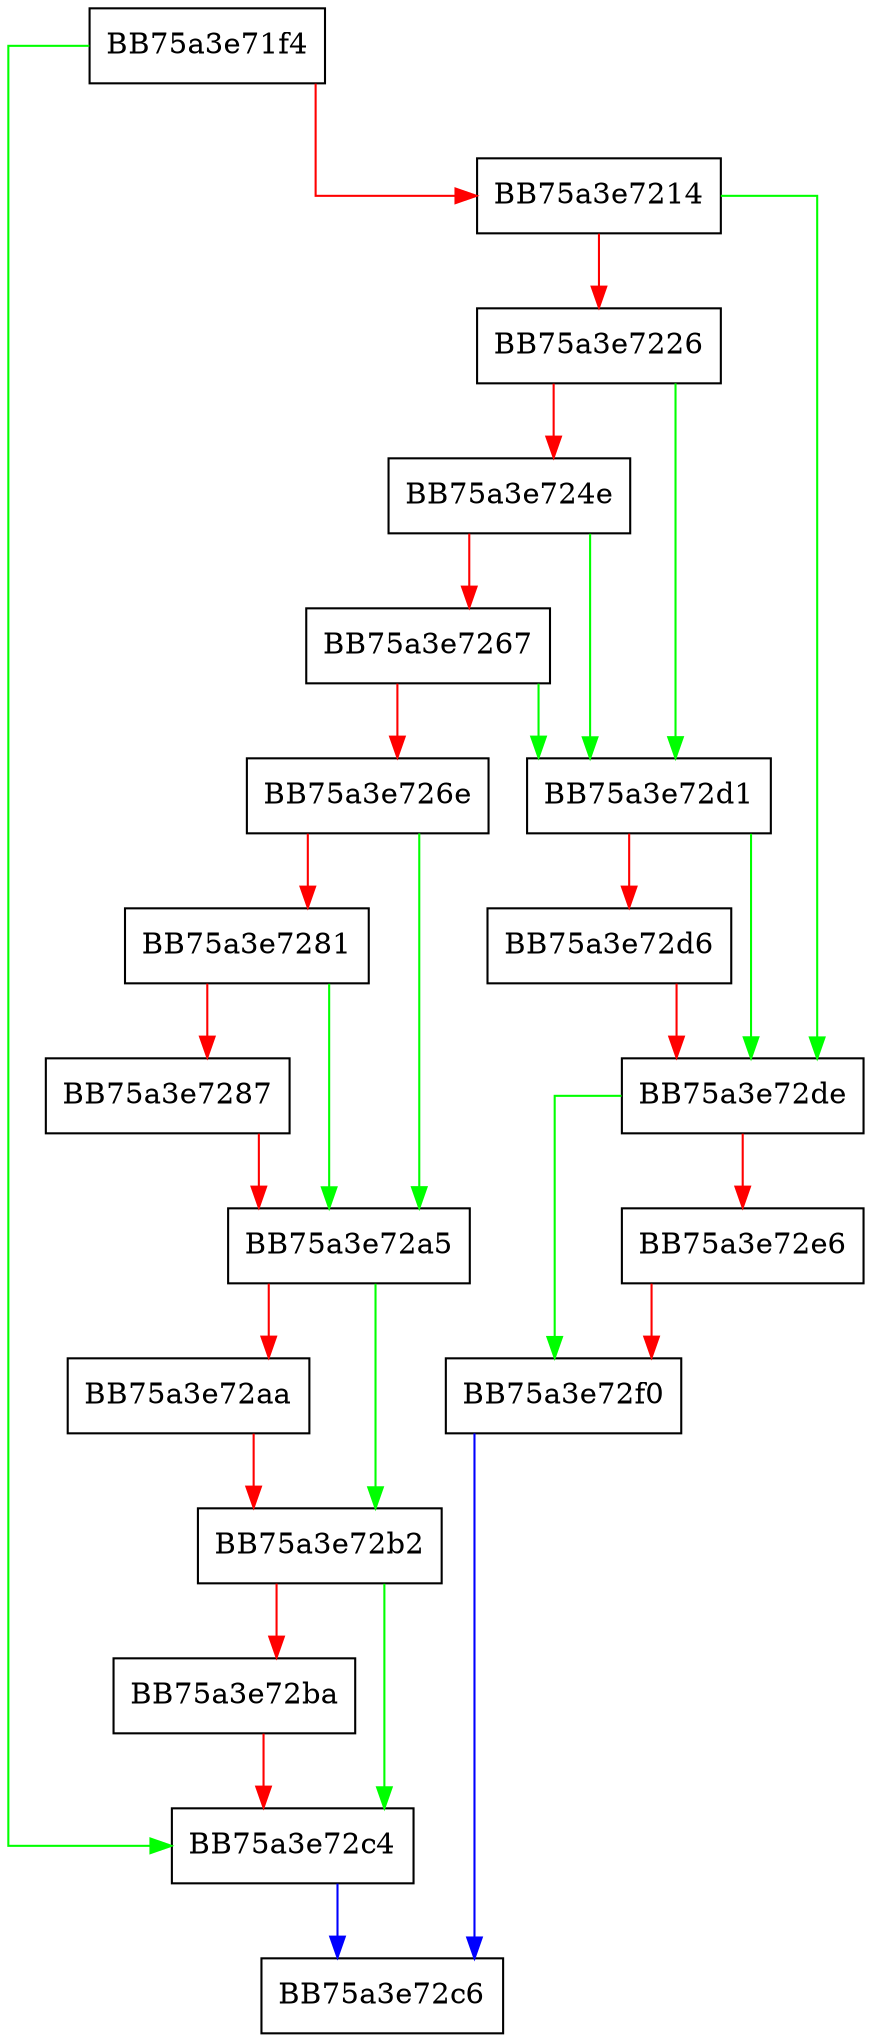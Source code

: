 digraph IsProcessExcludedUser {
  node [shape="box"];
  graph [splines=ortho];
  BB75a3e71f4 -> BB75a3e72c4 [color="green"];
  BB75a3e71f4 -> BB75a3e7214 [color="red"];
  BB75a3e7214 -> BB75a3e72de [color="green"];
  BB75a3e7214 -> BB75a3e7226 [color="red"];
  BB75a3e7226 -> BB75a3e72d1 [color="green"];
  BB75a3e7226 -> BB75a3e724e [color="red"];
  BB75a3e724e -> BB75a3e72d1 [color="green"];
  BB75a3e724e -> BB75a3e7267 [color="red"];
  BB75a3e7267 -> BB75a3e72d1 [color="green"];
  BB75a3e7267 -> BB75a3e726e [color="red"];
  BB75a3e726e -> BB75a3e72a5 [color="green"];
  BB75a3e726e -> BB75a3e7281 [color="red"];
  BB75a3e7281 -> BB75a3e72a5 [color="green"];
  BB75a3e7281 -> BB75a3e7287 [color="red"];
  BB75a3e7287 -> BB75a3e72a5 [color="red"];
  BB75a3e72a5 -> BB75a3e72b2 [color="green"];
  BB75a3e72a5 -> BB75a3e72aa [color="red"];
  BB75a3e72aa -> BB75a3e72b2 [color="red"];
  BB75a3e72b2 -> BB75a3e72c4 [color="green"];
  BB75a3e72b2 -> BB75a3e72ba [color="red"];
  BB75a3e72ba -> BB75a3e72c4 [color="red"];
  BB75a3e72c4 -> BB75a3e72c6 [color="blue"];
  BB75a3e72d1 -> BB75a3e72de [color="green"];
  BB75a3e72d1 -> BB75a3e72d6 [color="red"];
  BB75a3e72d6 -> BB75a3e72de [color="red"];
  BB75a3e72de -> BB75a3e72f0 [color="green"];
  BB75a3e72de -> BB75a3e72e6 [color="red"];
  BB75a3e72e6 -> BB75a3e72f0 [color="red"];
  BB75a3e72f0 -> BB75a3e72c6 [color="blue"];
}